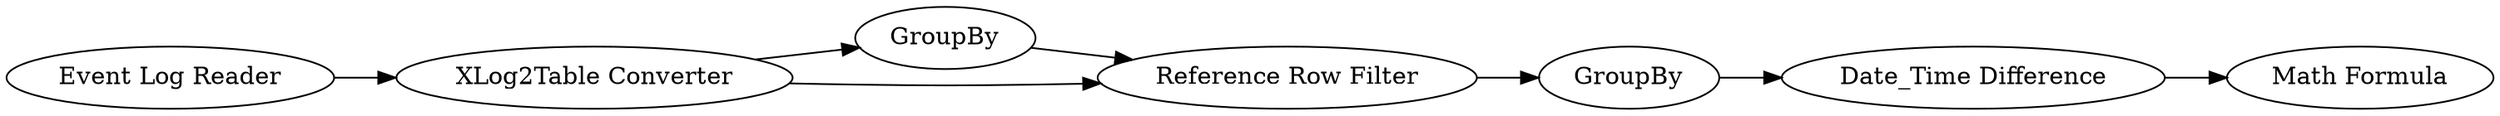 digraph {
	31 -> 34
	5 -> 31
	5 -> 34
	24 -> 25
	25 -> 29
	34 -> 24
	1 -> 5
	5 [label="XLog2Table Converter"]
	24 [label=GroupBy]
	1 [label="Event Log Reader"]
	34 [label="Reference Row Filter"]
	29 [label="Math Formula"]
	31 [label=GroupBy]
	25 [label="Date_Time Difference"]
	rankdir=LR
}
